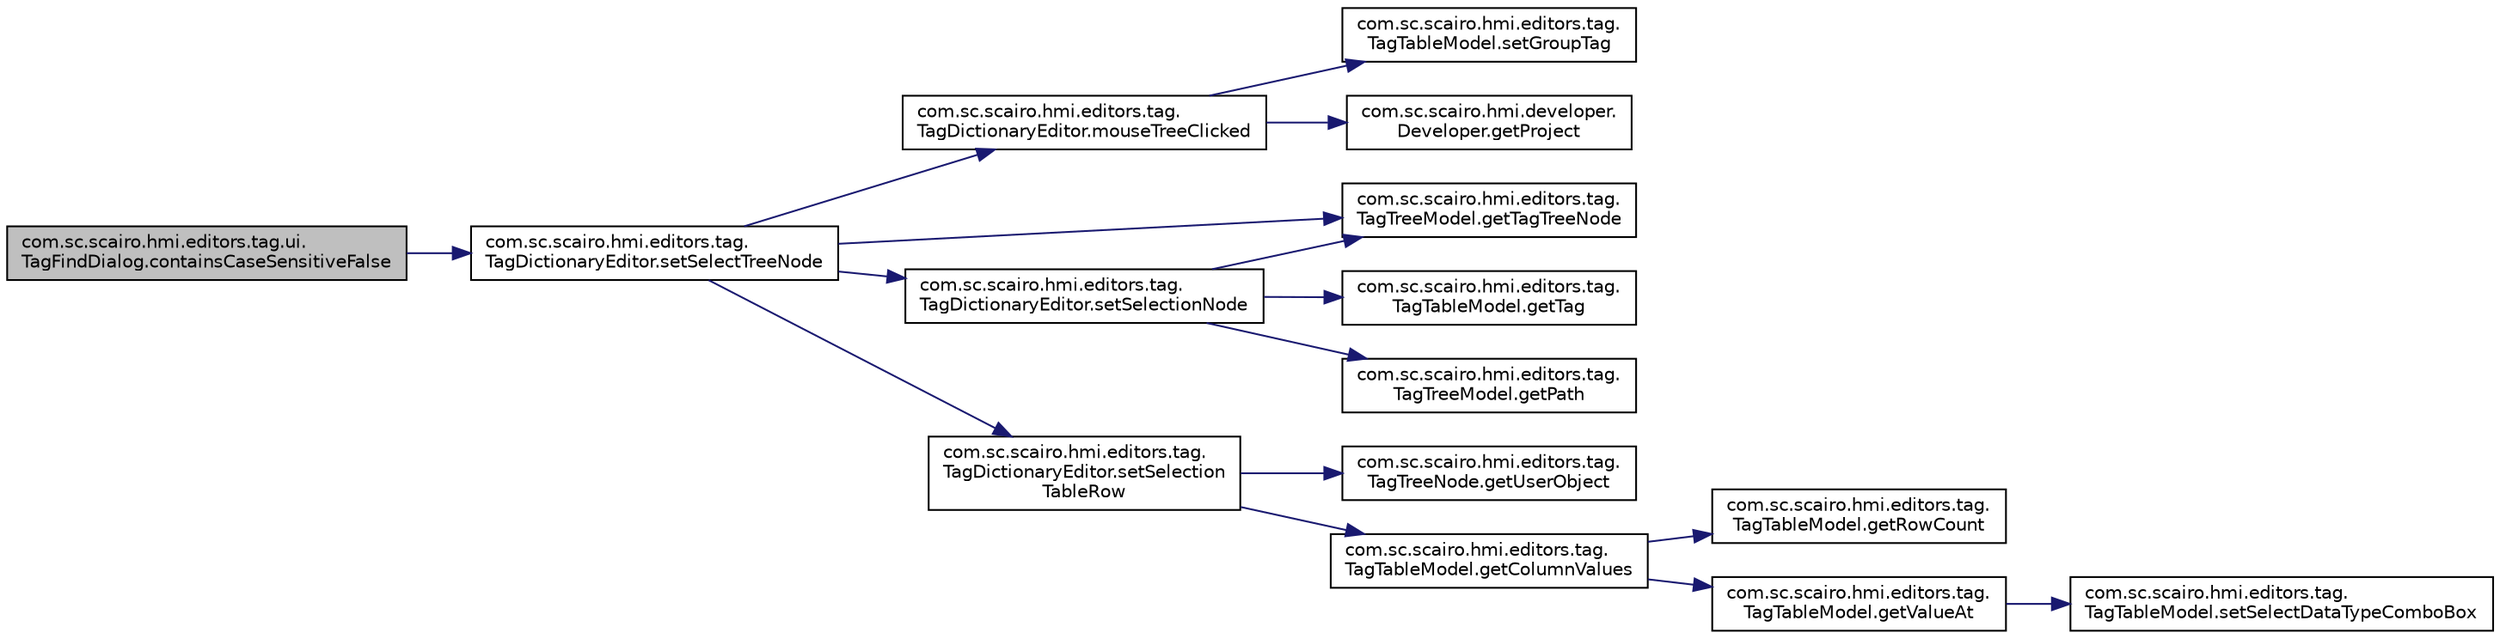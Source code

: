 digraph "com.sc.scairo.hmi.editors.tag.ui.TagFindDialog.containsCaseSensitiveFalse"
{
 // LATEX_PDF_SIZE
  edge [fontname="Helvetica",fontsize="10",labelfontname="Helvetica",labelfontsize="10"];
  node [fontname="Helvetica",fontsize="10",shape=record];
  rankdir="LR";
  Node1 [label="com.sc.scairo.hmi.editors.tag.ui.\lTagFindDialog.containsCaseSensitiveFalse",height=0.2,width=0.4,color="black", fillcolor="grey75", style="filled", fontcolor="black",tooltip=" "];
  Node1 -> Node2 [color="midnightblue",fontsize="10",style="solid",fontname="Helvetica"];
  Node2 [label="com.sc.scairo.hmi.editors.tag.\lTagDictionaryEditor.setSelectTreeNode",height=0.2,width=0.4,color="black", fillcolor="white", style="filled",URL="$classcom_1_1sc_1_1scairo_1_1hmi_1_1editors_1_1tag_1_1_tag_dictionary_editor.html#a716601d19fd5120db659e575170816a7",tooltip=" "];
  Node2 -> Node3 [color="midnightblue",fontsize="10",style="solid",fontname="Helvetica"];
  Node3 [label="com.sc.scairo.hmi.editors.tag.\lTagTreeModel.getTagTreeNode",height=0.2,width=0.4,color="black", fillcolor="white", style="filled",URL="$classcom_1_1sc_1_1scairo_1_1hmi_1_1editors_1_1tag_1_1_tag_tree_model.html#addc37f2f696bf6c898fbacd506e3e940",tooltip=" "];
  Node2 -> Node4 [color="midnightblue",fontsize="10",style="solid",fontname="Helvetica"];
  Node4 [label="com.sc.scairo.hmi.editors.tag.\lTagDictionaryEditor.mouseTreeClicked",height=0.2,width=0.4,color="black", fillcolor="white", style="filled",URL="$classcom_1_1sc_1_1scairo_1_1hmi_1_1editors_1_1tag_1_1_tag_dictionary_editor.html#af455cf0f5c5d6c92f959dde95cea280e",tooltip=" "];
  Node4 -> Node5 [color="midnightblue",fontsize="10",style="solid",fontname="Helvetica"];
  Node5 [label="com.sc.scairo.hmi.developer.\lDeveloper.getProject",height=0.2,width=0.4,color="black", fillcolor="white", style="filled",URL="$classcom_1_1sc_1_1scairo_1_1hmi_1_1developer_1_1_developer.html#ab774f16d48ed15abbf3b7ceabb4ecc28",tooltip=" "];
  Node4 -> Node6 [color="midnightblue",fontsize="10",style="solid",fontname="Helvetica"];
  Node6 [label="com.sc.scairo.hmi.editors.tag.\lTagTableModel.setGroupTag",height=0.2,width=0.4,color="black", fillcolor="white", style="filled",URL="$classcom_1_1sc_1_1scairo_1_1hmi_1_1editors_1_1tag_1_1_tag_table_model.html#aa0f0e3eb51d5d47ccf125b973ac66577",tooltip=" "];
  Node2 -> Node7 [color="midnightblue",fontsize="10",style="solid",fontname="Helvetica"];
  Node7 [label="com.sc.scairo.hmi.editors.tag.\lTagDictionaryEditor.setSelectionNode",height=0.2,width=0.4,color="black", fillcolor="white", style="filled",URL="$classcom_1_1sc_1_1scairo_1_1hmi_1_1editors_1_1tag_1_1_tag_dictionary_editor.html#a483ee88176c303e33c5fe0e4cc185b39",tooltip="테이블 선택시 트리선택."];
  Node7 -> Node8 [color="midnightblue",fontsize="10",style="solid",fontname="Helvetica"];
  Node8 [label="com.sc.scairo.hmi.editors.tag.\lTagTreeModel.getPath",height=0.2,width=0.4,color="black", fillcolor="white", style="filled",URL="$classcom_1_1sc_1_1scairo_1_1hmi_1_1editors_1_1tag_1_1_tag_tree_model.html#a85bb7cacb9515e50a52f0f5d316271c6",tooltip=" "];
  Node7 -> Node9 [color="midnightblue",fontsize="10",style="solid",fontname="Helvetica"];
  Node9 [label="com.sc.scairo.hmi.editors.tag.\lTagTableModel.getTag",height=0.2,width=0.4,color="black", fillcolor="white", style="filled",URL="$classcom_1_1sc_1_1scairo_1_1hmi_1_1editors_1_1tag_1_1_tag_table_model.html#a2acae9cf54faeb38ec17e417e6fe9878",tooltip=" "];
  Node7 -> Node3 [color="midnightblue",fontsize="10",style="solid",fontname="Helvetica"];
  Node2 -> Node10 [color="midnightblue",fontsize="10",style="solid",fontname="Helvetica"];
  Node10 [label="com.sc.scairo.hmi.editors.tag.\lTagDictionaryEditor.setSelection\lTableRow",height=0.2,width=0.4,color="black", fillcolor="white", style="filled",URL="$classcom_1_1sc_1_1scairo_1_1hmi_1_1editors_1_1tag_1_1_tag_dictionary_editor.html#a5ce13f1574ae0475d636dc23b39f0f2a",tooltip="트리선택시 테이블 선택."];
  Node10 -> Node11 [color="midnightblue",fontsize="10",style="solid",fontname="Helvetica"];
  Node11 [label="com.sc.scairo.hmi.editors.tag.\lTagTableModel.getColumnValues",height=0.2,width=0.4,color="black", fillcolor="white", style="filled",URL="$classcom_1_1sc_1_1scairo_1_1hmi_1_1editors_1_1tag_1_1_tag_table_model.html#af7b96a8868255d7374686db20ba5a1f6",tooltip=" "];
  Node11 -> Node12 [color="midnightblue",fontsize="10",style="solid",fontname="Helvetica"];
  Node12 [label="com.sc.scairo.hmi.editors.tag.\lTagTableModel.getRowCount",height=0.2,width=0.4,color="black", fillcolor="white", style="filled",URL="$classcom_1_1sc_1_1scairo_1_1hmi_1_1editors_1_1tag_1_1_tag_table_model.html#ac763cbdb4bc8fb725395b2e5c8d92e91",tooltip=" "];
  Node11 -> Node13 [color="midnightblue",fontsize="10",style="solid",fontname="Helvetica"];
  Node13 [label="com.sc.scairo.hmi.editors.tag.\lTagTableModel.getValueAt",height=0.2,width=0.4,color="black", fillcolor="white", style="filled",URL="$classcom_1_1sc_1_1scairo_1_1hmi_1_1editors_1_1tag_1_1_tag_table_model.html#aed337ec666e30d688eb927b4b5ab626c",tooltip=" "];
  Node13 -> Node14 [color="midnightblue",fontsize="10",style="solid",fontname="Helvetica"];
  Node14 [label="com.sc.scairo.hmi.editors.tag.\lTagTableModel.setSelectDataTypeComboBox",height=0.2,width=0.4,color="black", fillcolor="white", style="filled",URL="$classcom_1_1sc_1_1scairo_1_1hmi_1_1editors_1_1tag_1_1_tag_table_model.html#a637e241880bfcd4881e9ab0353c8c9d1",tooltip=" "];
  Node10 -> Node15 [color="midnightblue",fontsize="10",style="solid",fontname="Helvetica"];
  Node15 [label="com.sc.scairo.hmi.editors.tag.\lTagTreeNode.getUserObject",height=0.2,width=0.4,color="black", fillcolor="white", style="filled",URL="$classcom_1_1sc_1_1scairo_1_1hmi_1_1editors_1_1tag_1_1_tag_tree_node.html#ac89d600ae79b8063ff8845b7cbd12083",tooltip=" "];
}
